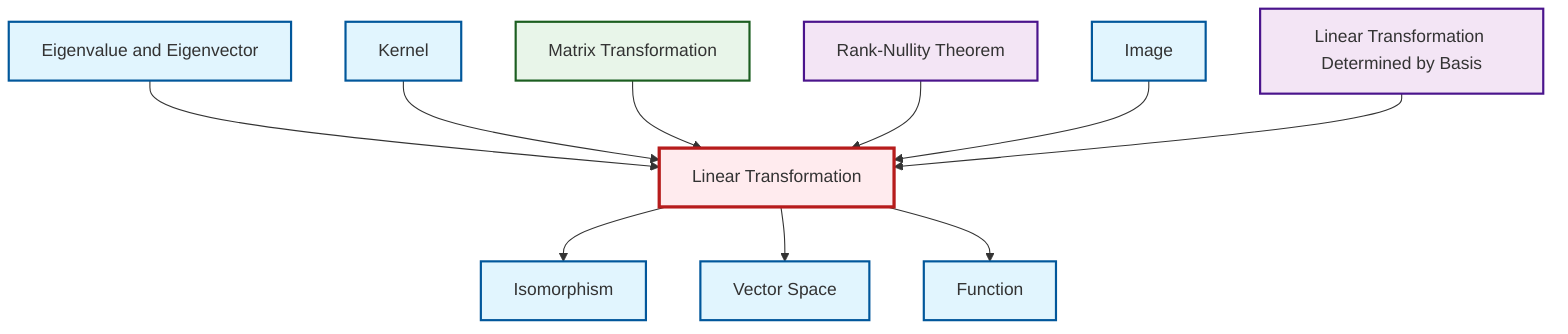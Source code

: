 graph TD
    classDef definition fill:#e1f5fe,stroke:#01579b,stroke-width:2px
    classDef theorem fill:#f3e5f5,stroke:#4a148c,stroke-width:2px
    classDef axiom fill:#fff3e0,stroke:#e65100,stroke-width:2px
    classDef example fill:#e8f5e9,stroke:#1b5e20,stroke-width:2px
    classDef current fill:#ffebee,stroke:#b71c1c,stroke-width:3px
    thm-rank-nullity["Rank-Nullity Theorem"]:::theorem
    def-vector-space["Vector Space"]:::definition
    thm-linear-transformation-basis["Linear Transformation Determined by Basis"]:::theorem
    def-image["Image"]:::definition
    def-isomorphism["Isomorphism"]:::definition
    def-kernel["Kernel"]:::definition
    ex-matrix-transformation["Matrix Transformation"]:::example
    def-eigenvalue-eigenvector["Eigenvalue and Eigenvector"]:::definition
    def-linear-transformation["Linear Transformation"]:::definition
    def-function["Function"]:::definition
    def-linear-transformation --> def-isomorphism
    def-eigenvalue-eigenvector --> def-linear-transformation
    def-kernel --> def-linear-transformation
    ex-matrix-transformation --> def-linear-transformation
    def-linear-transformation --> def-vector-space
    def-linear-transformation --> def-function
    thm-rank-nullity --> def-linear-transformation
    def-image --> def-linear-transformation
    thm-linear-transformation-basis --> def-linear-transformation
    class def-linear-transformation current